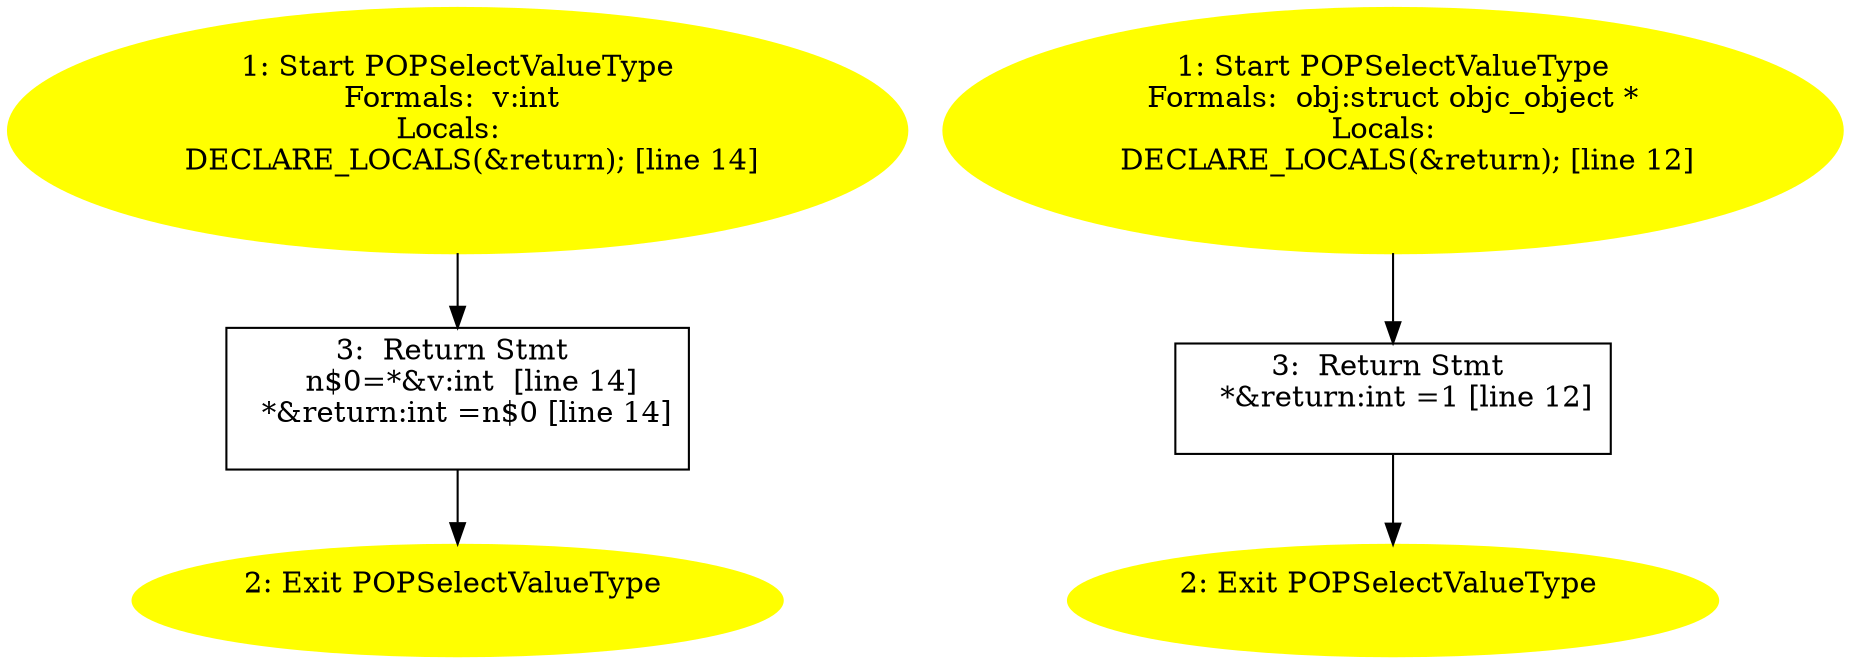 /* @generated */
digraph iCFG {
"POPSelectValueType{d41d8cd98f00b204e9800998ecf8427e_Z18POPSelectValueTypei}.74fda24250dad7a73d1693fa50769eaa_3" [label="3:  Return Stmt \n   n$0=*&v:int  [line 14]\n  *&return:int =n$0 [line 14]\n " shape="box"]
	

	 "POPSelectValueType{d41d8cd98f00b204e9800998ecf8427e_Z18POPSelectValueTypei}.74fda24250dad7a73d1693fa50769eaa_3" -> "POPSelectValueType{d41d8cd98f00b204e9800998ecf8427e_Z18POPSelectValueTypei}.74fda24250dad7a73d1693fa50769eaa_2" ;
"POPSelectValueType{d41d8cd98f00b204e9800998ecf8427e_Z18POPSelectValueTypei}.74fda24250dad7a73d1693fa50769eaa_2" [label="2: Exit POPSelectValueType \n  " color=yellow style=filled]
	

"POPSelectValueType{d41d8cd98f00b204e9800998ecf8427e_Z18POPSelectValueTypei}.74fda24250dad7a73d1693fa50769eaa_1" [label="1: Start POPSelectValueType\nFormals:  v:int \nLocals:  \n   DECLARE_LOCALS(&return); [line 14]\n " color=yellow style=filled]
	

	 "POPSelectValueType{d41d8cd98f00b204e9800998ecf8427e_Z18POPSelectValueTypei}.74fda24250dad7a73d1693fa50769eaa_1" -> "POPSelectValueType{d41d8cd98f00b204e9800998ecf8427e_Z18POPSelectValueTypei}.74fda24250dad7a73d1693fa50769eaa_3" ;
"POPSelectValueType{d41d8cd98f00b204e9800998ecf8427e_Z18POPSelectValueTypeP11objc_object}.7b50bacad47a20599da808a6b558149f_3" [label="3:  Return Stmt \n   *&return:int =1 [line 12]\n " shape="box"]
	

	 "POPSelectValueType{d41d8cd98f00b204e9800998ecf8427e_Z18POPSelectValueTypeP11objc_object}.7b50bacad47a20599da808a6b558149f_3" -> "POPSelectValueType{d41d8cd98f00b204e9800998ecf8427e_Z18POPSelectValueTypeP11objc_object}.7b50bacad47a20599da808a6b558149f_2" ;
"POPSelectValueType{d41d8cd98f00b204e9800998ecf8427e_Z18POPSelectValueTypeP11objc_object}.7b50bacad47a20599da808a6b558149f_2" [label="2: Exit POPSelectValueType \n  " color=yellow style=filled]
	

"POPSelectValueType{d41d8cd98f00b204e9800998ecf8427e_Z18POPSelectValueTypeP11objc_object}.7b50bacad47a20599da808a6b558149f_1" [label="1: Start POPSelectValueType\nFormals:  obj:struct objc_object *\nLocals:  \n   DECLARE_LOCALS(&return); [line 12]\n " color=yellow style=filled]
	

	 "POPSelectValueType{d41d8cd98f00b204e9800998ecf8427e_Z18POPSelectValueTypeP11objc_object}.7b50bacad47a20599da808a6b558149f_1" -> "POPSelectValueType{d41d8cd98f00b204e9800998ecf8427e_Z18POPSelectValueTypeP11objc_object}.7b50bacad47a20599da808a6b558149f_3" ;
}
